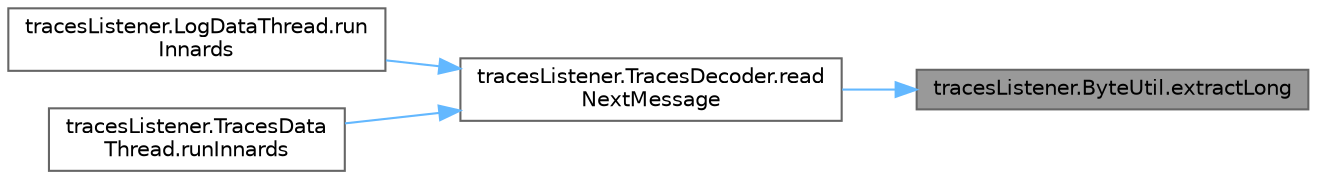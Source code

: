 digraph "tracesListener.ByteUtil.extractLong"
{
 // LATEX_PDF_SIZE
  bgcolor="transparent";
  edge [fontname=Helvetica,fontsize=10,labelfontname=Helvetica,labelfontsize=10];
  node [fontname=Helvetica,fontsize=10,shape=box,height=0.2,width=0.4];
  rankdir="RL";
  Node1 [id="Node000001",label="tracesListener.ByteUtil.extractLong",height=0.2,width=0.4,color="gray40", fillcolor="grey60", style="filled", fontcolor="black",tooltip=" "];
  Node1 -> Node2 [id="edge1_Node000001_Node000002",dir="back",color="steelblue1",style="solid",tooltip=" "];
  Node2 [id="Node000002",label="tracesListener.TracesDecoder.read\lNextMessage",height=0.2,width=0.4,color="grey40", fillcolor="white", style="filled",URL="$classtraces_listener_1_1_traces_decoder.html#a46c9315ef518b5c898adbb5c1a8d4801",tooltip=" "];
  Node2 -> Node3 [id="edge2_Node000002_Node000003",dir="back",color="steelblue1",style="solid",tooltip=" "];
  Node3 [id="Node000003",label="tracesListener.LogDataThread.run\lInnards",height=0.2,width=0.4,color="grey40", fillcolor="white", style="filled",URL="$classtraces_listener_1_1_log_data_thread.html#a34ff04fac4b899d54443b50e57a06fed",tooltip=" "];
  Node2 -> Node4 [id="edge3_Node000002_Node000004",dir="back",color="steelblue1",style="solid",tooltip=" "];
  Node4 [id="Node000004",label="tracesListener.TracesData\lThread.runInnards",height=0.2,width=0.4,color="grey40", fillcolor="white", style="filled",URL="$classtraces_listener_1_1_traces_data_thread.html#a903a233fda7811a60a08cd76118260e3",tooltip=" "];
}
